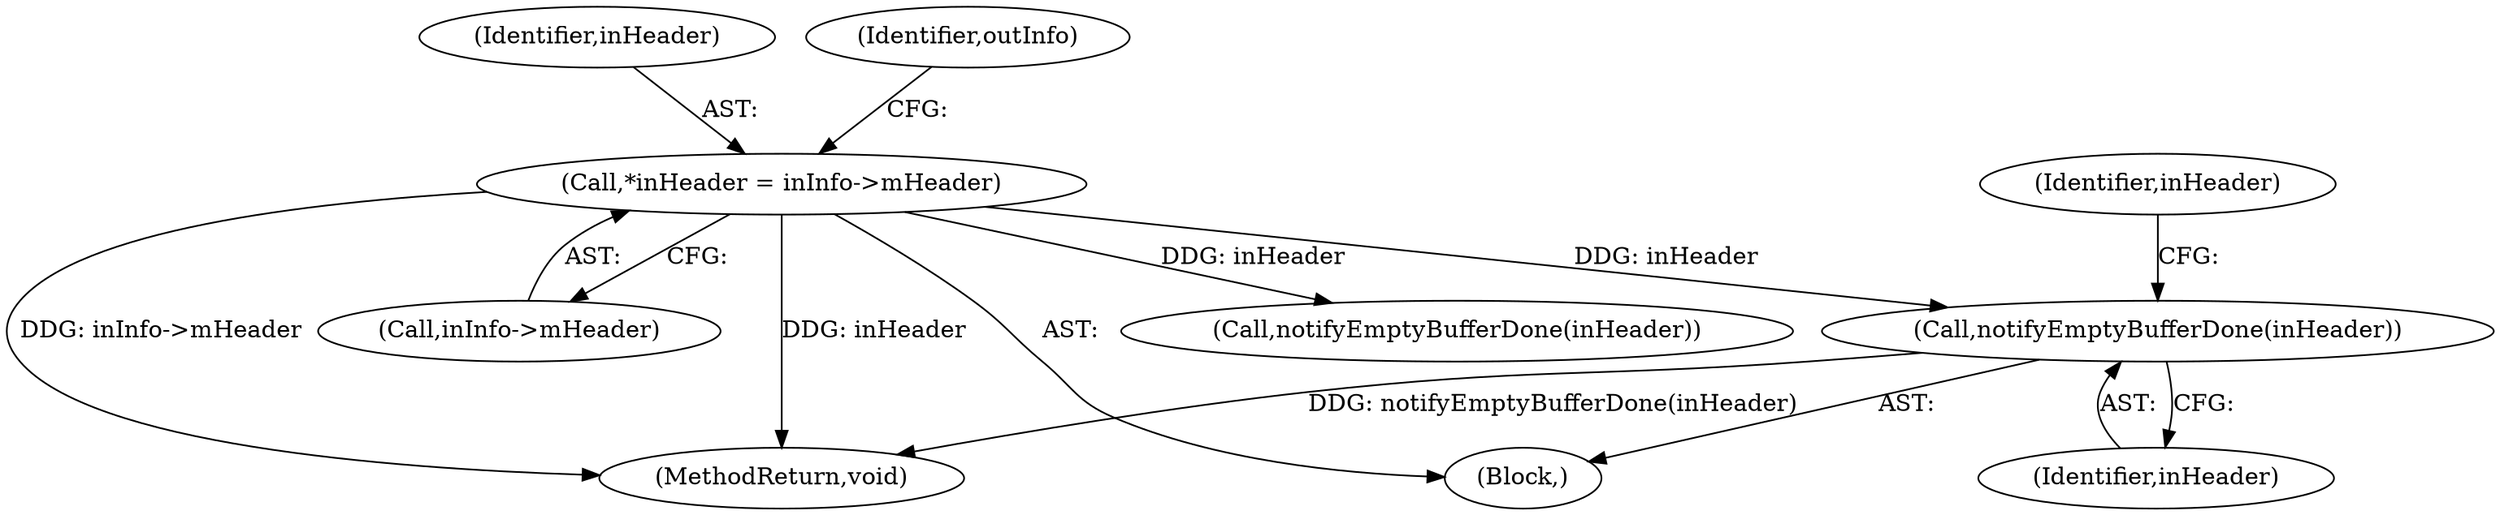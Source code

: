 digraph "0_Android_7cea5cb64b83d690fe02bc210bbdf08f5a87636f@pointer" {
"1000304" [label="(Call,notifyEmptyBufferDone(inHeader))"];
"1000131" [label="(Call,*inHeader = inInfo->mHeader)"];
"1000131" [label="(Call,*inHeader = inInfo->mHeader)"];
"1000133" [label="(Call,inInfo->mHeader)"];
"1000161" [label="(Call,notifyEmptyBufferDone(inHeader))"];
"1000132" [label="(Identifier,inHeader)"];
"1000138" [label="(Identifier,outInfo)"];
"1000324" [label="(MethodReturn,void)"];
"1000304" [label="(Call,notifyEmptyBufferDone(inHeader))"];
"1000307" [label="(Identifier,inHeader)"];
"1000305" [label="(Identifier,inHeader)"];
"1000124" [label="(Block,)"];
"1000304" -> "1000124"  [label="AST: "];
"1000304" -> "1000305"  [label="CFG: "];
"1000305" -> "1000304"  [label="AST: "];
"1000307" -> "1000304"  [label="CFG: "];
"1000304" -> "1000324"  [label="DDG: notifyEmptyBufferDone(inHeader)"];
"1000131" -> "1000304"  [label="DDG: inHeader"];
"1000131" -> "1000124"  [label="AST: "];
"1000131" -> "1000133"  [label="CFG: "];
"1000132" -> "1000131"  [label="AST: "];
"1000133" -> "1000131"  [label="AST: "];
"1000138" -> "1000131"  [label="CFG: "];
"1000131" -> "1000324"  [label="DDG: inHeader"];
"1000131" -> "1000324"  [label="DDG: inInfo->mHeader"];
"1000131" -> "1000161"  [label="DDG: inHeader"];
}
